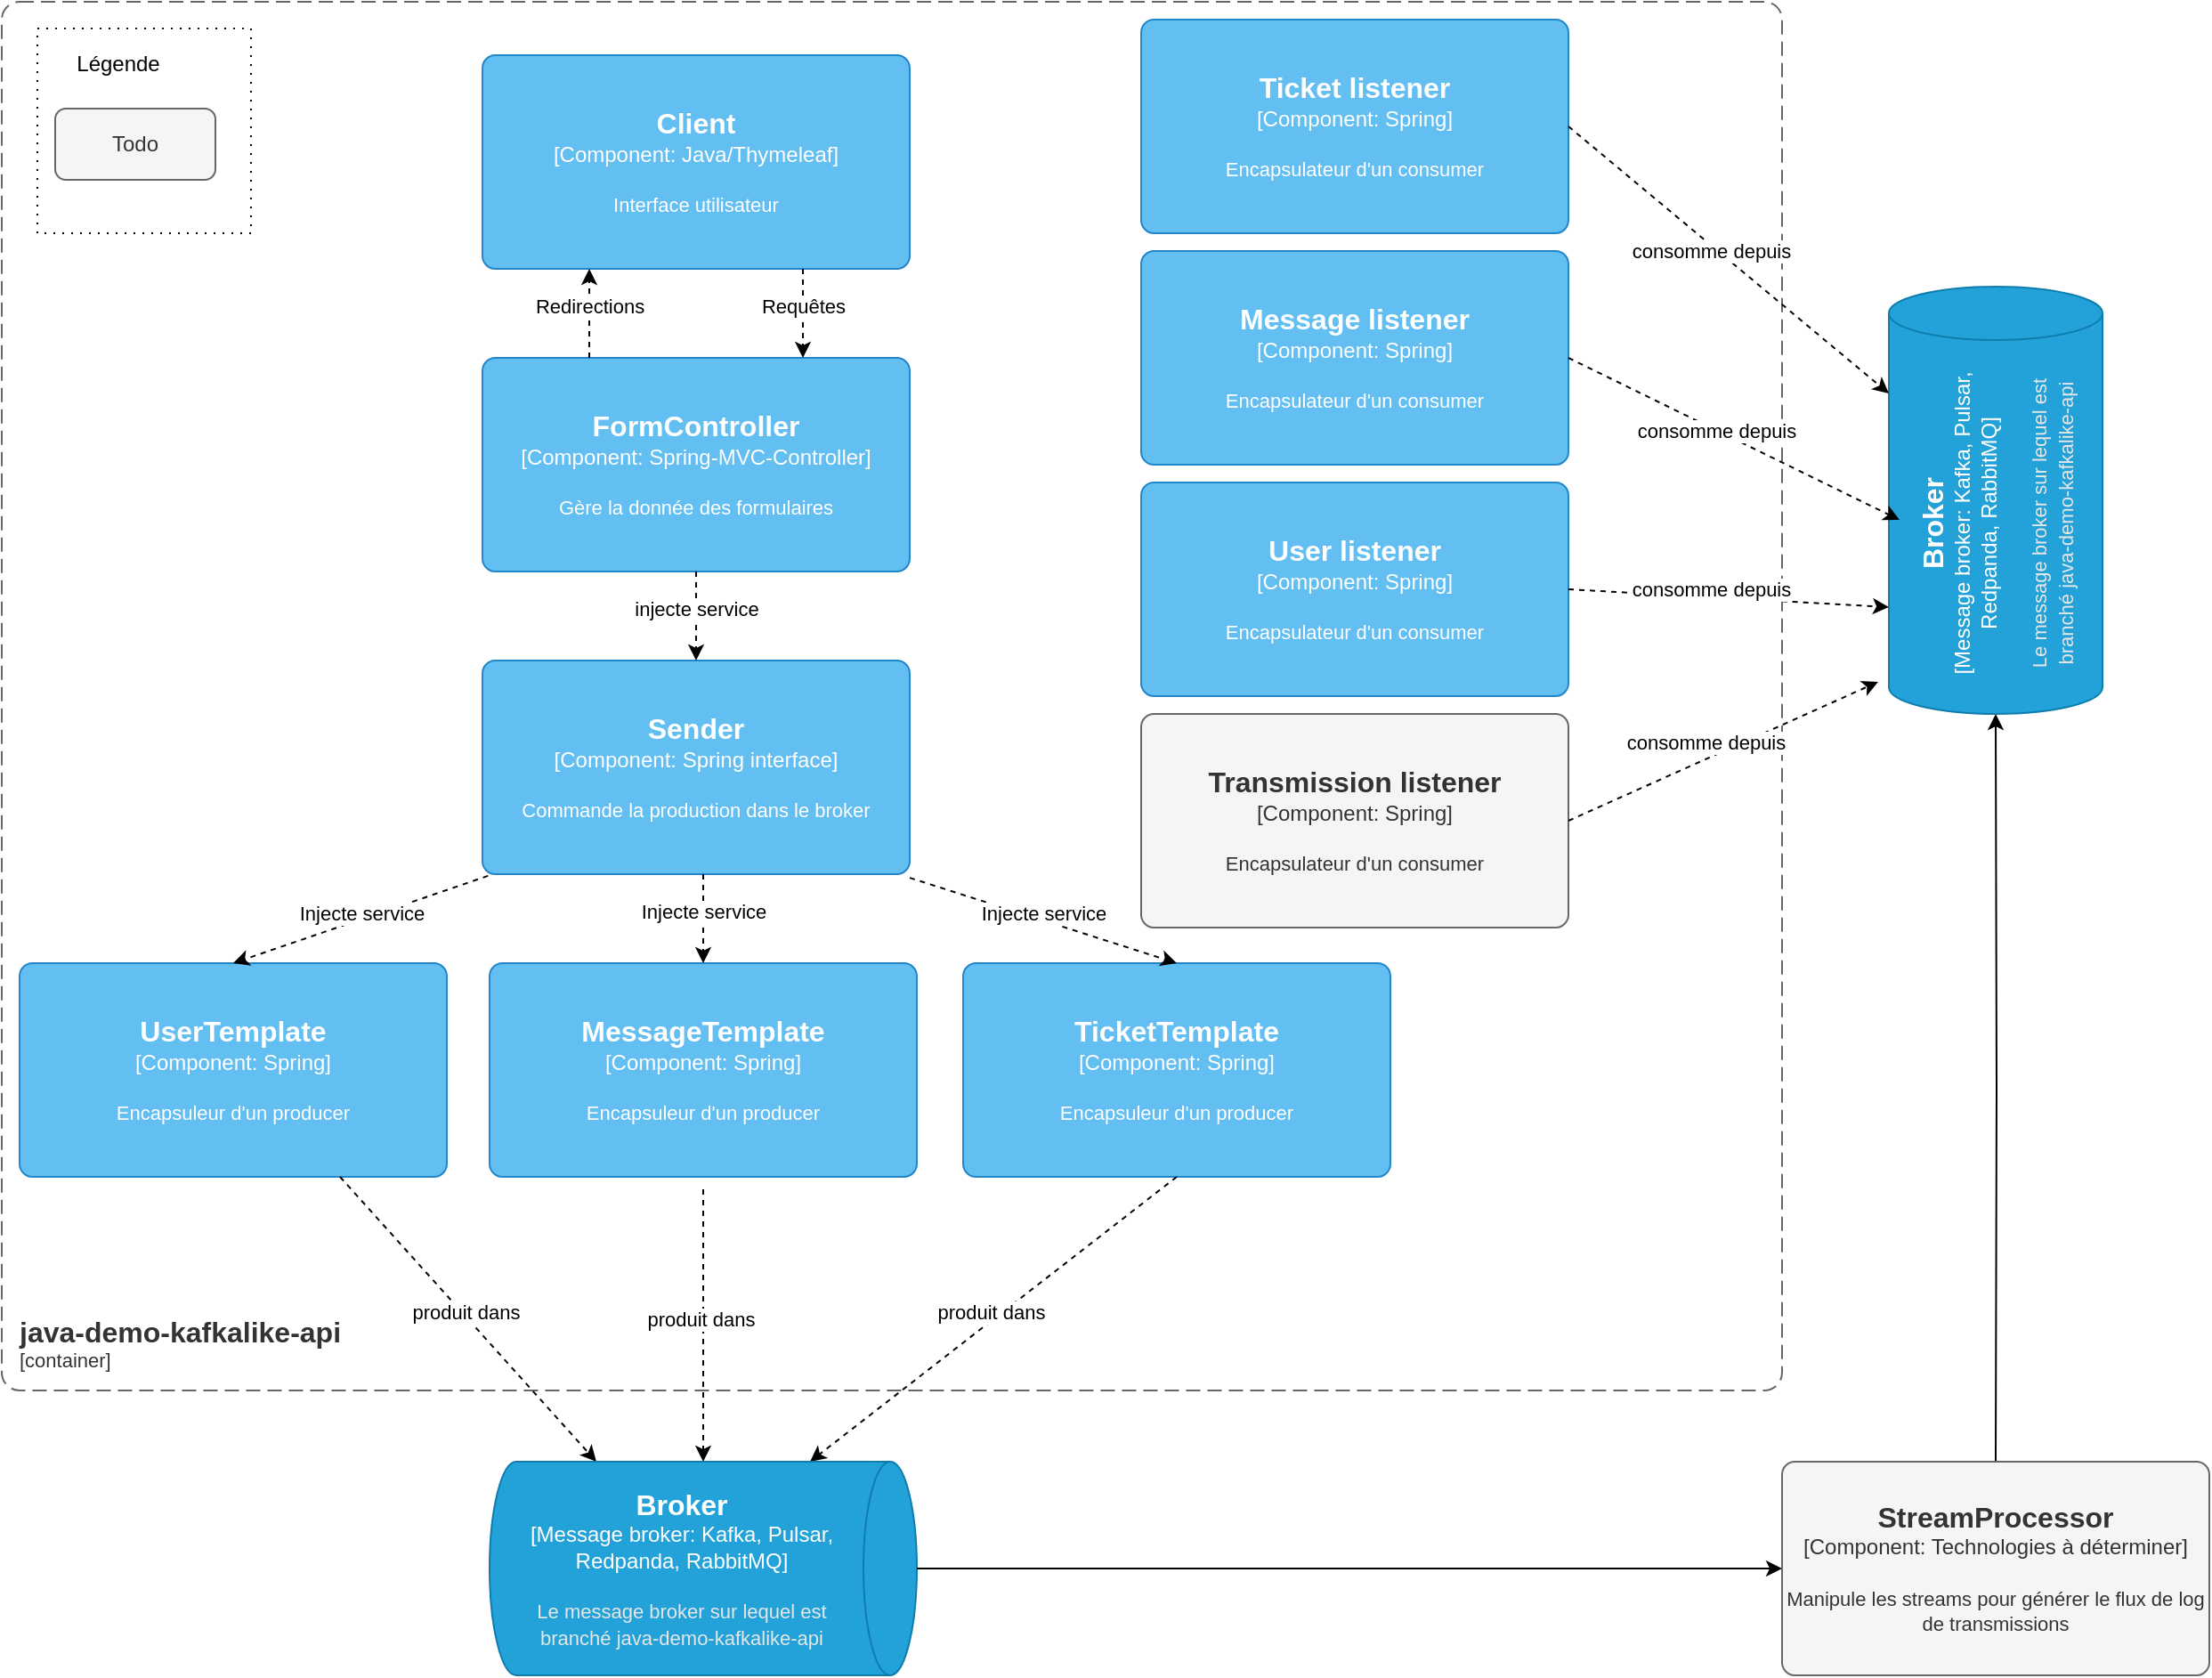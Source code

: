 <mxfile version="21.6.6" type="github">
  <diagram name="Page-1" id="TltUSp4mH69disy-DRck">
    <mxGraphModel dx="1434" dy="806" grid="1" gridSize="10" guides="1" tooltips="1" connect="1" arrows="1" fold="1" page="1" pageScale="1" pageWidth="827" pageHeight="1169" math="0" shadow="0">
      <root>
        <mxCell id="0" />
        <mxCell id="1" parent="0" />
        <object placeholders="1" c4Name="Client" c4Type="Component" c4Technology="Java/Thymeleaf" c4Description="Interface utilisateur" label="&lt;font style=&quot;font-size: 16px&quot;&gt;&lt;b&gt;%c4Name%&lt;/b&gt;&lt;/font&gt;&lt;div&gt;[%c4Type%: %c4Technology%]&lt;/div&gt;&lt;br&gt;&lt;div&gt;&lt;font style=&quot;font-size: 11px&quot;&gt;%c4Description%&lt;/font&gt;&lt;/div&gt;" id="IzMNL_FGZWPaYZVyqAyt-2">
          <mxCell style="rounded=1;whiteSpace=wrap;html=1;labelBackgroundColor=none;fillColor=#63BEF2;fontColor=#ffffff;align=center;arcSize=6;strokeColor=#2086C9;metaEdit=1;resizable=0;points=[[0.25,0,0],[0.5,0,0],[0.75,0,0],[1,0.25,0],[1,0.5,0],[1,0.75,0],[0.75,1,0],[0.5,1,0],[0.25,1,0],[0,0.75,0],[0,0.5,0],[0,0.25,0]];" vertex="1" parent="1">
            <mxGeometry x="290" y="50" width="240" height="120" as="geometry" />
          </mxCell>
        </object>
        <object placeholders="1" c4Name="java-demo-kafkalike-api" c4Type="ContainerScopeBoundary" c4Application="container" label="&lt;font style=&quot;font-size: 16px&quot;&gt;&lt;b&gt;&lt;div style=&quot;text-align: left&quot;&gt;%c4Name%&lt;/div&gt;&lt;/b&gt;&lt;/font&gt;&lt;div style=&quot;text-align: left&quot;&gt;[%c4Application%]&lt;/div&gt;" id="IzMNL_FGZWPaYZVyqAyt-3">
          <mxCell style="rounded=1;fontSize=11;whiteSpace=wrap;html=1;dashed=1;arcSize=20;fillColor=none;strokeColor=#666666;fontColor=#333333;labelBackgroundColor=none;align=left;verticalAlign=bottom;labelBorderColor=none;spacingTop=0;spacing=10;dashPattern=8 4;metaEdit=1;rotatable=0;perimeter=rectanglePerimeter;noLabel=0;labelPadding=0;allowArrows=0;connectable=0;expand=0;recursiveResize=0;editable=1;pointerEvents=0;absoluteArcSize=1;points=[[0.25,0,0],[0.5,0,0],[0.75,0,0],[1,0.25,0],[1,0.5,0],[1,0.75,0],[0.75,1,0],[0.5,1,0],[0.25,1,0],[0,0.75,0],[0,0.5,0],[0,0.25,0]];" vertex="1" parent="1">
            <mxGeometry x="20" y="20" width="1000" height="780" as="geometry" />
          </mxCell>
        </object>
        <object placeholders="1" c4Name="FormController" c4Type="Component" c4Technology="Spring-MVC-Controller" c4Description="Gère la donnée des formulaires" label="&lt;font style=&quot;font-size: 16px&quot;&gt;&lt;b&gt;%c4Name%&lt;/b&gt;&lt;/font&gt;&lt;div&gt;[%c4Type%: %c4Technology%]&lt;/div&gt;&lt;br&gt;&lt;div&gt;&lt;font style=&quot;font-size: 11px&quot;&gt;%c4Description%&lt;/font&gt;&lt;/div&gt;" id="IzMNL_FGZWPaYZVyqAyt-12">
          <mxCell style="rounded=1;whiteSpace=wrap;html=1;labelBackgroundColor=none;fillColor=#63BEF2;fontColor=#ffffff;align=center;arcSize=6;strokeColor=#2086C9;metaEdit=1;resizable=0;points=[[0.25,0,0],[0.5,0,0],[0.75,0,0],[1,0.25,0],[1,0.5,0],[1,0.75,0],[0.75,1,0],[0.5,1,0],[0.25,1,0],[0,0.75,0],[0,0.5,0],[0,0.25,0]];" vertex="1" parent="1">
            <mxGeometry x="290" y="220" width="240" height="120" as="geometry" />
          </mxCell>
        </object>
        <mxCell id="IzMNL_FGZWPaYZVyqAyt-13" value="" style="endArrow=classic;html=1;rounded=0;entryX=0.75;entryY=0;entryDx=0;entryDy=0;entryPerimeter=0;dashed=1;" edge="1" parent="1" target="IzMNL_FGZWPaYZVyqAyt-12">
          <mxGeometry relative="1" as="geometry">
            <mxPoint x="470" y="170" as="sourcePoint" />
            <mxPoint x="980" y="400" as="targetPoint" />
          </mxGeometry>
        </mxCell>
        <mxCell id="IzMNL_FGZWPaYZVyqAyt-14" value="Requêtes" style="edgeLabel;resizable=0;html=1;align=center;verticalAlign=middle;" connectable="0" vertex="1" parent="IzMNL_FGZWPaYZVyqAyt-13">
          <mxGeometry relative="1" as="geometry">
            <mxPoint y="-4" as="offset" />
          </mxGeometry>
        </mxCell>
        <object placeholders="1" c4Name="Sender" c4Type="Component" c4Technology="Spring interface" c4Description="Commande la production dans le broker" label="&lt;font style=&quot;font-size: 16px&quot;&gt;&lt;b&gt;%c4Name%&lt;/b&gt;&lt;/font&gt;&lt;div&gt;[%c4Type%: %c4Technology%]&lt;/div&gt;&lt;br&gt;&lt;div&gt;&lt;font style=&quot;font-size: 11px&quot;&gt;%c4Description%&lt;/font&gt;&lt;/div&gt;" id="IzMNL_FGZWPaYZVyqAyt-15">
          <mxCell style="rounded=1;whiteSpace=wrap;html=1;labelBackgroundColor=none;fillColor=#63BEF2;fontColor=#ffffff;align=center;arcSize=6;strokeColor=#2086C9;metaEdit=1;resizable=0;points=[[0.25,0,0],[0.5,0,0],[0.75,0,0],[1,0.25,0],[1,0.5,0],[1,0.75,0],[0.75,1,0],[0.5,1,0],[0.25,1,0],[0,0.75,0],[0,0.5,0],[0,0.25,0]];" vertex="1" parent="1">
            <mxGeometry x="290" y="390" width="240" height="120" as="geometry" />
          </mxCell>
        </object>
        <mxCell id="IzMNL_FGZWPaYZVyqAyt-16" value="" style="endArrow=classic;html=1;rounded=0;entryX=0.5;entryY=0;entryDx=0;entryDy=0;entryPerimeter=0;dashed=1;" edge="1" parent="1" target="IzMNL_FGZWPaYZVyqAyt-15">
          <mxGeometry relative="1" as="geometry">
            <mxPoint x="410" y="340" as="sourcePoint" />
            <mxPoint x="390" y="391" as="targetPoint" />
            <Array as="points">
              <mxPoint x="410" y="370" />
            </Array>
          </mxGeometry>
        </mxCell>
        <mxCell id="IzMNL_FGZWPaYZVyqAyt-17" value="injecte service" style="edgeLabel;resizable=0;html=1;align=center;verticalAlign=middle;" connectable="0" vertex="1" parent="IzMNL_FGZWPaYZVyqAyt-16">
          <mxGeometry relative="1" as="geometry">
            <mxPoint y="-4" as="offset" />
          </mxGeometry>
        </mxCell>
        <object placeholders="1" c4Name="UserTemplate" c4Type="Component" c4Technology="Spring" c4Description="Encapsuleur d&#39;un producer" label="&lt;font style=&quot;font-size: 16px&quot;&gt;&lt;b&gt;%c4Name%&lt;/b&gt;&lt;/font&gt;&lt;div&gt;[%c4Type%: %c4Technology%]&lt;/div&gt;&lt;br&gt;&lt;div&gt;&lt;font style=&quot;font-size: 11px&quot;&gt;%c4Description%&lt;/font&gt;&lt;/div&gt;" id="IzMNL_FGZWPaYZVyqAyt-32">
          <mxCell style="rounded=1;whiteSpace=wrap;html=1;labelBackgroundColor=none;fillColor=#63BEF2;fontColor=#ffffff;align=center;arcSize=6;strokeColor=#2086C9;metaEdit=1;resizable=0;points=[[0.25,0,0],[0.5,0,0],[0.75,0,0],[1,0.25,0],[1,0.5,0],[1,0.75,0],[0.75,1,0],[0.5,1,0],[0.25,1,0],[0,0.75,0],[0,0.5,0],[0,0.25,0]];" vertex="1" parent="1">
            <mxGeometry x="30" y="560" width="240" height="120" as="geometry" />
          </mxCell>
        </object>
        <mxCell id="IzMNL_FGZWPaYZVyqAyt-35" value="" style="endArrow=classic;html=1;rounded=0;entryX=0.25;entryY=1;entryDx=0;entryDy=0;entryPerimeter=0;exitX=0.25;exitY=0;exitDx=0;exitDy=0;exitPerimeter=0;dashed=1;" edge="1" parent="1" source="IzMNL_FGZWPaYZVyqAyt-12" target="IzMNL_FGZWPaYZVyqAyt-2">
          <mxGeometry relative="1" as="geometry">
            <mxPoint x="420" y="180" as="sourcePoint" />
            <mxPoint x="420" y="230" as="targetPoint" />
          </mxGeometry>
        </mxCell>
        <mxCell id="IzMNL_FGZWPaYZVyqAyt-36" value="Redirections" style="edgeLabel;resizable=0;html=1;align=center;verticalAlign=middle;" connectable="0" vertex="1" parent="IzMNL_FGZWPaYZVyqAyt-35">
          <mxGeometry relative="1" as="geometry">
            <mxPoint y="-4" as="offset" />
          </mxGeometry>
        </mxCell>
        <object placeholders="1" c4Name="MessageTemplate" c4Type="Component" c4Technology="Spring" c4Description="Encapsuleur d&#39;un producer" label="&lt;font style=&quot;font-size: 16px&quot;&gt;&lt;b&gt;%c4Name%&lt;/b&gt;&lt;/font&gt;&lt;div&gt;[%c4Type%: %c4Technology%]&lt;/div&gt;&lt;br&gt;&lt;div&gt;&lt;font style=&quot;font-size: 11px&quot;&gt;%c4Description%&lt;/font&gt;&lt;/div&gt;" id="IzMNL_FGZWPaYZVyqAyt-42">
          <mxCell style="rounded=1;whiteSpace=wrap;html=1;labelBackgroundColor=none;fillColor=#63BEF2;fontColor=#ffffff;align=center;arcSize=6;strokeColor=#2086C9;metaEdit=1;resizable=0;points=[[0.25,0,0],[0.5,0,0],[0.75,0,0],[1,0.25,0],[1,0.5,0],[1,0.75,0],[0.75,1,0],[0.5,1,0],[0.25,1,0],[0,0.75,0],[0,0.5,0],[0,0.25,0]];" vertex="1" parent="1">
            <mxGeometry x="294" y="560" width="240" height="120" as="geometry" />
          </mxCell>
        </object>
        <object placeholders="1" c4Name="TicketTemplate" c4Type="Component" c4Technology="Spring" c4Description="Encapsuleur d&#39;un producer" label="&lt;font style=&quot;font-size: 16px&quot;&gt;&lt;b&gt;%c4Name%&lt;/b&gt;&lt;/font&gt;&lt;div&gt;[%c4Type%: %c4Technology%]&lt;/div&gt;&lt;br&gt;&lt;div&gt;&lt;font style=&quot;font-size: 11px&quot;&gt;%c4Description%&lt;/font&gt;&lt;/div&gt;" id="IzMNL_FGZWPaYZVyqAyt-43">
          <mxCell style="rounded=1;whiteSpace=wrap;html=1;labelBackgroundColor=none;fillColor=#63BEF2;fontColor=#ffffff;align=center;arcSize=6;strokeColor=#2086C9;metaEdit=1;resizable=0;points=[[0.25,0,0],[0.5,0,0],[0.75,0,0],[1,0.25,0],[1,0.5,0],[1,0.75,0],[0.75,1,0],[0.5,1,0],[0.25,1,0],[0,0.75,0],[0,0.5,0],[0,0.25,0]];" vertex="1" parent="1">
            <mxGeometry x="560" y="560" width="240" height="120" as="geometry" />
          </mxCell>
        </object>
        <mxCell id="IzMNL_FGZWPaYZVyqAyt-49" value="" style="endArrow=classic;html=1;rounded=0;entryX=0.5;entryY=0;entryDx=0;entryDy=0;entryPerimeter=0;exitX=0.013;exitY=1.008;exitDx=0;exitDy=0;exitPerimeter=0;dashed=1;" edge="1" parent="1" source="IzMNL_FGZWPaYZVyqAyt-15" target="IzMNL_FGZWPaYZVyqAyt-32">
          <mxGeometry relative="1" as="geometry">
            <mxPoint x="130" y="460" as="sourcePoint" />
            <mxPoint x="130" y="410" as="targetPoint" />
          </mxGeometry>
        </mxCell>
        <mxCell id="IzMNL_FGZWPaYZVyqAyt-50" value="Injecte service" style="edgeLabel;resizable=0;html=1;align=center;verticalAlign=middle;" connectable="0" vertex="1" parent="IzMNL_FGZWPaYZVyqAyt-49">
          <mxGeometry relative="1" as="geometry">
            <mxPoint y="-4" as="offset" />
          </mxGeometry>
        </mxCell>
        <mxCell id="IzMNL_FGZWPaYZVyqAyt-52" value="" style="endArrow=classic;html=1;rounded=0;entryX=0.5;entryY=0;entryDx=0;entryDy=0;entryPerimeter=0;dashed=1;" edge="1" parent="1" target="IzMNL_FGZWPaYZVyqAyt-42">
          <mxGeometry relative="1" as="geometry">
            <mxPoint x="414" y="510" as="sourcePoint" />
            <mxPoint x="160" y="570" as="targetPoint" />
          </mxGeometry>
        </mxCell>
        <mxCell id="IzMNL_FGZWPaYZVyqAyt-53" value="Injecte service" style="edgeLabel;resizable=0;html=1;align=center;verticalAlign=middle;" connectable="0" vertex="1" parent="IzMNL_FGZWPaYZVyqAyt-52">
          <mxGeometry relative="1" as="geometry">
            <mxPoint y="-4" as="offset" />
          </mxGeometry>
        </mxCell>
        <mxCell id="IzMNL_FGZWPaYZVyqAyt-54" value="" style="endArrow=classic;html=1;rounded=0;entryX=0.5;entryY=0;entryDx=0;entryDy=0;entryPerimeter=0;exitX=1;exitY=1.017;exitDx=0;exitDy=0;exitPerimeter=0;dashed=1;" edge="1" parent="1" source="IzMNL_FGZWPaYZVyqAyt-15" target="IzMNL_FGZWPaYZVyqAyt-43">
          <mxGeometry relative="1" as="geometry">
            <mxPoint x="313" y="531" as="sourcePoint" />
            <mxPoint x="170" y="580" as="targetPoint" />
          </mxGeometry>
        </mxCell>
        <mxCell id="IzMNL_FGZWPaYZVyqAyt-55" value="Injecte service" style="edgeLabel;resizable=0;html=1;align=center;verticalAlign=middle;" connectable="0" vertex="1" parent="IzMNL_FGZWPaYZVyqAyt-54">
          <mxGeometry relative="1" as="geometry">
            <mxPoint y="-4" as="offset" />
          </mxGeometry>
        </mxCell>
        <mxCell id="IzMNL_FGZWPaYZVyqAyt-56" value="" style="endArrow=classic;html=1;rounded=0;dashed=1;exitX=0.75;exitY=1;exitDx=0;exitDy=0;exitPerimeter=0;entryX=0;entryY=0.75;entryDx=0;entryDy=0;entryPerimeter=0;" edge="1" parent="1" source="IzMNL_FGZWPaYZVyqAyt-32" target="IzMNL_FGZWPaYZVyqAyt-66">
          <mxGeometry relative="1" as="geometry">
            <mxPoint x="160" y="690" as="sourcePoint" />
            <mxPoint x="260" y="830" as="targetPoint" />
          </mxGeometry>
        </mxCell>
        <mxCell id="IzMNL_FGZWPaYZVyqAyt-57" value="produit dans&amp;nbsp;" style="edgeLabel;resizable=0;html=1;align=center;verticalAlign=middle;" connectable="0" vertex="1" parent="IzMNL_FGZWPaYZVyqAyt-56">
          <mxGeometry relative="1" as="geometry">
            <mxPoint y="-4" as="offset" />
          </mxGeometry>
        </mxCell>
        <mxCell id="IzMNL_FGZWPaYZVyqAyt-62" value="" style="endArrow=classic;html=1;rounded=0;entryX=0;entryY=0.5;entryDx=0;entryDy=0;entryPerimeter=0;dashed=1;exitX=0.5;exitY=1.058;exitDx=0;exitDy=0;exitPerimeter=0;" edge="1" parent="1" source="IzMNL_FGZWPaYZVyqAyt-42" target="IzMNL_FGZWPaYZVyqAyt-66">
          <mxGeometry relative="1" as="geometry">
            <mxPoint x="220" y="690" as="sourcePoint" />
            <mxPoint x="270" y="840" as="targetPoint" />
          </mxGeometry>
        </mxCell>
        <mxCell id="IzMNL_FGZWPaYZVyqAyt-63" value="produit dans&amp;nbsp;" style="edgeLabel;resizable=0;html=1;align=center;verticalAlign=middle;" connectable="0" vertex="1" parent="IzMNL_FGZWPaYZVyqAyt-62">
          <mxGeometry relative="1" as="geometry">
            <mxPoint y="-4" as="offset" />
          </mxGeometry>
        </mxCell>
        <mxCell id="IzMNL_FGZWPaYZVyqAyt-64" value="" style="endArrow=classic;html=1;rounded=0;entryX=0;entryY=0.25;entryDx=0;entryDy=0;entryPerimeter=0;dashed=1;exitX=0.5;exitY=1;exitDx=0;exitDy=0;exitPerimeter=0;" edge="1" parent="1" source="IzMNL_FGZWPaYZVyqAyt-43" target="IzMNL_FGZWPaYZVyqAyt-66">
          <mxGeometry relative="1" as="geometry">
            <mxPoint x="424" y="697" as="sourcePoint" />
            <mxPoint x="340" y="840" as="targetPoint" />
          </mxGeometry>
        </mxCell>
        <mxCell id="IzMNL_FGZWPaYZVyqAyt-65" value="produit dans&amp;nbsp;" style="edgeLabel;resizable=0;html=1;align=center;verticalAlign=middle;" connectable="0" vertex="1" parent="IzMNL_FGZWPaYZVyqAyt-64">
          <mxGeometry relative="1" as="geometry">
            <mxPoint y="-4" as="offset" />
          </mxGeometry>
        </mxCell>
        <mxCell id="IzMNL_FGZWPaYZVyqAyt-67" style="edgeStyle=orthogonalEdgeStyle;rounded=0;orthogonalLoop=1;jettySize=auto;html=1;entryX=0.5;entryY=1;entryDx=0;entryDy=0;entryPerimeter=0;" edge="1" parent="1" target="IzMNL_FGZWPaYZVyqAyt-69">
          <mxGeometry relative="1" as="geometry">
            <mxPoint x="1140" y="540" as="targetPoint" />
            <mxPoint x="1140" y="840" as="sourcePoint" />
            <Array as="points" />
          </mxGeometry>
        </mxCell>
        <object placeholders="1" c4Type="Broker" c4Container="Message broker" c4Technology="Kafka, Pulsar, Redpanda, RabbitMQ" c4Description="Le message broker sur lequel est branché java-demo-kafkalike-api" label="&lt;font style=&quot;font-size: 16px&quot;&gt;&lt;b&gt;%c4Type%&lt;/b&gt;&lt;/font&gt;&lt;div&gt;[%c4Container%:&amp;nbsp;%c4Technology%]&lt;/div&gt;&lt;br&gt;&lt;div&gt;&lt;font style=&quot;font-size: 11px&quot;&gt;&lt;font color=&quot;#E6E6E6&quot;&gt;%c4Description%&lt;/font&gt;&lt;/div&gt;" id="IzMNL_FGZWPaYZVyqAyt-66">
          <mxCell style="shape=cylinder3;size=15;direction=south;whiteSpace=wrap;html=1;boundedLbl=1;rounded=0;labelBackgroundColor=none;fillColor=#23A2D9;fontSize=12;fontColor=#ffffff;align=center;strokeColor=#0E7DAD;metaEdit=1;points=[[0.5,0,0],[1,0.25,0],[1,0.5,0],[1,0.75,0],[0.5,1,0],[0,0.75,0],[0,0.5,0],[0,0.25,0]];resizable=0;" vertex="1" parent="1">
            <mxGeometry x="294" y="840" width="240" height="120" as="geometry" />
          </mxCell>
        </object>
        <object placeholders="1" c4Type="Broker" c4Container="Message broker" c4Technology="Kafka, Pulsar, Redpanda, RabbitMQ" c4Description="Le message broker sur lequel est branché java-demo-kafkalike-api" label="&lt;font style=&quot;font-size: 16px&quot;&gt;&lt;b&gt;%c4Type%&lt;/b&gt;&lt;/font&gt;&lt;div&gt;[%c4Container%:&amp;nbsp;%c4Technology%]&lt;/div&gt;&lt;br&gt;&lt;div&gt;&lt;font style=&quot;font-size: 11px&quot;&gt;&lt;font color=&quot;#E6E6E6&quot;&gt;%c4Description%&lt;/font&gt;&lt;/div&gt;" id="IzMNL_FGZWPaYZVyqAyt-69">
          <mxCell style="shape=cylinder3;size=15;direction=south;whiteSpace=wrap;html=1;boundedLbl=1;rounded=0;labelBackgroundColor=none;fillColor=#23A2D9;fontSize=12;fontColor=#ffffff;align=center;strokeColor=#0E7DAD;metaEdit=1;points=[[0.5,0,0],[1,0.25,0],[1,0.5,0],[1,0.75,0],[0.5,1,0],[0,0.75,0],[0,0.5,0],[0,0.25,0]];resizable=0;rotation=-90;" vertex="1" parent="1">
            <mxGeometry x="1020" y="240" width="240" height="120" as="geometry" />
          </mxCell>
        </object>
        <object placeholders="1" c4Name="Ticket listener" c4Type="Component" c4Technology="Spring" c4Description="Encapsulateur d&#39;un consumer" label="&lt;font style=&quot;font-size: 16px&quot;&gt;&lt;b&gt;%c4Name%&lt;/b&gt;&lt;/font&gt;&lt;div&gt;[%c4Type%: %c4Technology%]&lt;/div&gt;&lt;br&gt;&lt;div&gt;&lt;font style=&quot;font-size: 11px&quot;&gt;%c4Description%&lt;/font&gt;&lt;/div&gt;" id="IzMNL_FGZWPaYZVyqAyt-70">
          <mxCell style="rounded=1;whiteSpace=wrap;html=1;labelBackgroundColor=none;fillColor=#63BEF2;fontColor=#ffffff;align=center;arcSize=6;strokeColor=#2086C9;metaEdit=1;resizable=0;points=[[0.25,0,0],[0.5,0,0],[0.75,0,0],[1,0.25,0],[1,0.5,0],[1,0.75,0],[0.75,1,0],[0.5,1,0],[0.25,1,0],[0,0.75,0],[0,0.5,0],[0,0.25,0]];" vertex="1" parent="1">
            <mxGeometry x="660" y="30" width="240" height="120" as="geometry" />
          </mxCell>
        </object>
        <object placeholders="1" c4Name="Message listener" c4Type="Component" c4Technology="Spring" c4Description="Encapsulateur d&#39;un consumer" label="&lt;font style=&quot;font-size: 16px&quot;&gt;&lt;b&gt;%c4Name%&lt;/b&gt;&lt;/font&gt;&lt;div&gt;[%c4Type%: %c4Technology%]&lt;/div&gt;&lt;br&gt;&lt;div&gt;&lt;font style=&quot;font-size: 11px&quot;&gt;%c4Description%&lt;/font&gt;&lt;/div&gt;" id="IzMNL_FGZWPaYZVyqAyt-73">
          <mxCell style="rounded=1;whiteSpace=wrap;html=1;labelBackgroundColor=none;fillColor=#63BEF2;fontColor=#ffffff;align=center;arcSize=6;strokeColor=#2086C9;metaEdit=1;resizable=0;points=[[0.25,0,0],[0.5,0,0],[0.75,0,0],[1,0.25,0],[1,0.5,0],[1,0.75,0],[0.75,1,0],[0.5,1,0],[0.25,1,0],[0,0.75,0],[0,0.5,0],[0,0.25,0]];" vertex="1" parent="1">
            <mxGeometry x="660" y="160" width="240" height="120" as="geometry" />
          </mxCell>
        </object>
        <object placeholders="1" c4Name="User listener" c4Type="Component" c4Technology="Spring" c4Description="Encapsulateur d&#39;un consumer" label="&lt;font style=&quot;font-size: 16px&quot;&gt;&lt;b&gt;%c4Name%&lt;/b&gt;&lt;/font&gt;&lt;div&gt;[%c4Type%: %c4Technology%]&lt;/div&gt;&lt;br&gt;&lt;div&gt;&lt;font style=&quot;font-size: 11px&quot;&gt;%c4Description%&lt;/font&gt;&lt;/div&gt;" id="IzMNL_FGZWPaYZVyqAyt-74">
          <mxCell style="rounded=1;whiteSpace=wrap;html=1;labelBackgroundColor=none;fillColor=#63BEF2;fontColor=#ffffff;align=center;arcSize=6;strokeColor=#2086C9;metaEdit=1;resizable=0;points=[[0.25,0,0],[0.5,0,0],[0.75,0,0],[1,0.25,0],[1,0.5,0],[1,0.75,0],[0.75,1,0],[0.5,1,0],[0.25,1,0],[0,0.75,0],[0,0.5,0],[0,0.25,0]];" vertex="1" parent="1">
            <mxGeometry x="660" y="290" width="240" height="120" as="geometry" />
          </mxCell>
        </object>
        <mxCell id="IzMNL_FGZWPaYZVyqAyt-75" value="" style="endArrow=classic;html=1;rounded=0;entryX=0;entryY=0.75;entryDx=0;entryDy=0;entryPerimeter=0;dashed=1;exitX=1;exitY=0.5;exitDx=0;exitDy=0;exitPerimeter=0;" edge="1" parent="1" source="IzMNL_FGZWPaYZVyqAyt-74" target="IzMNL_FGZWPaYZVyqAyt-69">
          <mxGeometry relative="1" as="geometry">
            <mxPoint x="690" y="690" as="sourcePoint" />
            <mxPoint x="484" y="850" as="targetPoint" />
          </mxGeometry>
        </mxCell>
        <mxCell id="IzMNL_FGZWPaYZVyqAyt-76" value="consomme depuis" style="edgeLabel;resizable=0;html=1;align=center;verticalAlign=middle;" connectable="0" vertex="1" parent="IzMNL_FGZWPaYZVyqAyt-75">
          <mxGeometry relative="1" as="geometry">
            <mxPoint x="-10" y="-5" as="offset" />
          </mxGeometry>
        </mxCell>
        <mxCell id="IzMNL_FGZWPaYZVyqAyt-78" value="" style="endArrow=classic;html=1;rounded=0;entryX=0.05;entryY=0.546;entryDx=0;entryDy=0;entryPerimeter=0;dashed=1;exitX=1;exitY=0.5;exitDx=0;exitDy=0;exitPerimeter=0;" edge="1" parent="1" source="IzMNL_FGZWPaYZVyqAyt-73" target="IzMNL_FGZWPaYZVyqAyt-69">
          <mxGeometry relative="1" as="geometry">
            <mxPoint x="930" y="480" as="sourcePoint" />
            <mxPoint x="1090" y="490" as="targetPoint" />
          </mxGeometry>
        </mxCell>
        <mxCell id="IzMNL_FGZWPaYZVyqAyt-79" value="consomme depuis" style="edgeLabel;resizable=0;html=1;align=center;verticalAlign=middle;" connectable="0" vertex="1" parent="IzMNL_FGZWPaYZVyqAyt-78">
          <mxGeometry relative="1" as="geometry">
            <mxPoint x="-10" y="-5" as="offset" />
          </mxGeometry>
        </mxCell>
        <mxCell id="IzMNL_FGZWPaYZVyqAyt-80" value="" style="endArrow=classic;html=1;rounded=0;entryX=0;entryY=0.25;entryDx=0;entryDy=0;entryPerimeter=0;dashed=1;exitX=1;exitY=0.5;exitDx=0;exitDy=0;exitPerimeter=0;" edge="1" parent="1" source="IzMNL_FGZWPaYZVyqAyt-70" target="IzMNL_FGZWPaYZVyqAyt-69">
          <mxGeometry relative="1" as="geometry">
            <mxPoint x="930" y="480" as="sourcePoint" />
            <mxPoint x="1090" y="370" as="targetPoint" />
          </mxGeometry>
        </mxCell>
        <mxCell id="IzMNL_FGZWPaYZVyqAyt-81" value="consomme depuis" style="edgeLabel;resizable=0;html=1;align=center;verticalAlign=middle;" connectable="0" vertex="1" parent="IzMNL_FGZWPaYZVyqAyt-80">
          <mxGeometry relative="1" as="geometry">
            <mxPoint x="-10" y="-5" as="offset" />
          </mxGeometry>
        </mxCell>
        <object placeholders="1" c4Name="Transmission listener" c4Type="Component" c4Technology="Spring" c4Description="Encapsulateur d&#39;un consumer" label="&lt;font style=&quot;font-size: 16px&quot;&gt;&lt;b&gt;%c4Name%&lt;/b&gt;&lt;/font&gt;&lt;div&gt;[%c4Type%: %c4Technology%]&lt;/div&gt;&lt;br&gt;&lt;div&gt;&lt;font style=&quot;font-size: 11px&quot;&gt;%c4Description%&lt;/font&gt;&lt;/div&gt;" id="IzMNL_FGZWPaYZVyqAyt-82">
          <mxCell style="rounded=1;whiteSpace=wrap;html=1;labelBackgroundColor=none;fillColor=#f5f5f5;align=center;arcSize=6;strokeColor=#666666;metaEdit=1;resizable=0;points=[[0.25,0,0],[0.5,0,0],[0.75,0,0],[1,0.25,0],[1,0.5,0],[1,0.75,0],[0.75,1,0],[0.5,1,0],[0.25,1,0],[0,0.75,0],[0,0.5,0],[0,0.25,0]];fontColor=#333333;" vertex="1" parent="1">
            <mxGeometry x="660" y="420" width="240" height="120" as="geometry" />
          </mxCell>
        </object>
        <mxCell id="IzMNL_FGZWPaYZVyqAyt-83" value="" style="endArrow=classic;html=1;rounded=0;entryX=-0.05;entryY=0.925;entryDx=0;entryDy=0;entryPerimeter=0;dashed=1;exitX=1;exitY=0.5;exitDx=0;exitDy=0;exitPerimeter=0;" edge="1" parent="1" source="IzMNL_FGZWPaYZVyqAyt-82" target="IzMNL_FGZWPaYZVyqAyt-69">
          <mxGeometry relative="1" as="geometry">
            <mxPoint x="910" y="360" as="sourcePoint" />
            <mxPoint x="1090" y="370" as="targetPoint" />
          </mxGeometry>
        </mxCell>
        <mxCell id="IzMNL_FGZWPaYZVyqAyt-84" value="consomme depuis" style="edgeLabel;resizable=0;html=1;align=center;verticalAlign=middle;" connectable="0" vertex="1" parent="IzMNL_FGZWPaYZVyqAyt-83">
          <mxGeometry relative="1" as="geometry">
            <mxPoint x="-10" y="-5" as="offset" />
          </mxGeometry>
        </mxCell>
        <mxCell id="IzMNL_FGZWPaYZVyqAyt-88" value="" style="edgeStyle=orthogonalEdgeStyle;rounded=0;orthogonalLoop=1;jettySize=auto;html=1;entryX=0;entryY=0.5;entryDx=0;entryDy=0;entryPerimeter=0;" edge="1" parent="1" source="IzMNL_FGZWPaYZVyqAyt-66" target="IzMNL_FGZWPaYZVyqAyt-87">
          <mxGeometry relative="1" as="geometry">
            <mxPoint x="1140" y="960" as="targetPoint" />
            <mxPoint x="534" y="900" as="sourcePoint" />
            <Array as="points">
              <mxPoint x="960" y="900" />
              <mxPoint x="960" y="900" />
            </Array>
          </mxGeometry>
        </mxCell>
        <object placeholders="1" c4Name="StreamProcessor" c4Type="Component" c4Technology="Technologies à déterminer" c4Description="Manipule les streams pour générer le flux de log de transmissions" label="&lt;font style=&quot;font-size: 16px&quot;&gt;&lt;b&gt;%c4Name%&lt;/b&gt;&lt;/font&gt;&lt;div&gt;[%c4Type%: %c4Technology%]&lt;/div&gt;&lt;br&gt;&lt;div&gt;&lt;font style=&quot;font-size: 11px&quot;&gt;%c4Description%&lt;/font&gt;&lt;/div&gt;" id="IzMNL_FGZWPaYZVyqAyt-87">
          <mxCell style="rounded=1;whiteSpace=wrap;html=1;labelBackgroundColor=none;fillColor=#f5f5f5;fontColor=#333333;align=center;arcSize=6;strokeColor=#666666;metaEdit=1;resizable=0;points=[[0.25,0,0],[0.5,0,0],[0.75,0,0],[1,0.25,0],[1,0.5,0],[1,0.75,0],[0.75,1,0],[0.5,1,0],[0.25,1,0],[0,0.75,0],[0,0.5,0],[0,0.25,0]];" vertex="1" parent="1">
            <mxGeometry x="1020" y="840" width="240" height="120" as="geometry" />
          </mxCell>
        </object>
        <mxCell id="IzMNL_FGZWPaYZVyqAyt-90" value="Todo" style="rounded=1;whiteSpace=wrap;html=1;fillColor=#f5f5f5;fontColor=#333333;strokeColor=#666666;" vertex="1" parent="1">
          <mxGeometry x="50" y="80" width="90" height="40" as="geometry" />
        </mxCell>
        <mxCell id="IzMNL_FGZWPaYZVyqAyt-91" value="" style="rounded=0;whiteSpace=wrap;html=1;fillColor=none;dashed=1;dashPattern=1 4;" vertex="1" parent="1">
          <mxGeometry x="40" y="35" width="120" height="115" as="geometry" />
        </mxCell>
        <mxCell id="IzMNL_FGZWPaYZVyqAyt-92" value="Légende" style="text;html=1;align=center;verticalAlign=middle;resizable=0;points=[];autosize=1;strokeColor=none;fillColor=none;" vertex="1" parent="1">
          <mxGeometry x="50" y="40" width="70" height="30" as="geometry" />
        </mxCell>
      </root>
    </mxGraphModel>
  </diagram>
</mxfile>
